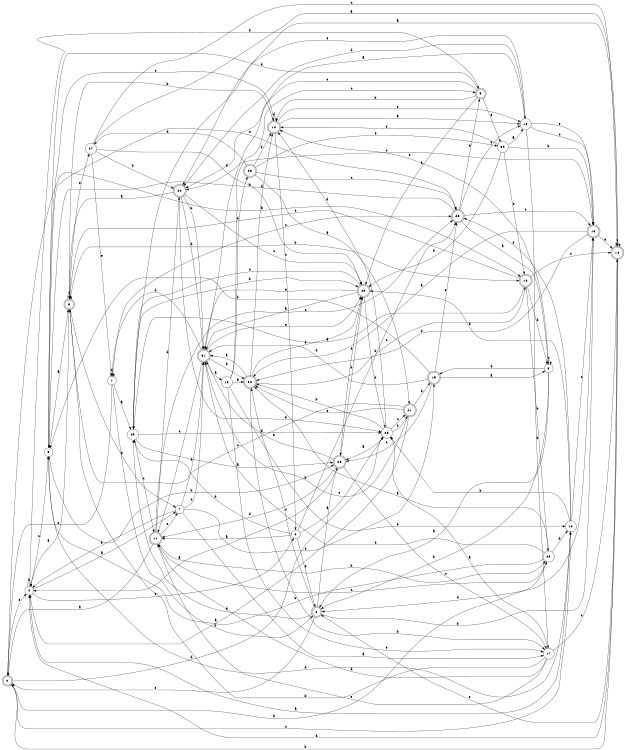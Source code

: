 digraph n27_8 {
__start0 [label="" shape="none"];

rankdir=LR;
size="8,5";

s0 [style="rounded,filled", color="black", fillcolor="white" shape="doublecircle", label="0"];
s1 [style="filled", color="black", fillcolor="white" shape="circle", label="1"];
s2 [style="rounded,filled", color="black", fillcolor="white" shape="doublecircle", label="2"];
s3 [style="filled", color="black", fillcolor="white" shape="circle", label="3"];
s4 [style="filled", color="black", fillcolor="white" shape="circle", label="4"];
s5 [style="filled", color="black", fillcolor="white" shape="circle", label="5"];
s6 [style="filled", color="black", fillcolor="white" shape="circle", label="6"];
s7 [style="filled", color="black", fillcolor="white" shape="circle", label="7"];
s8 [style="rounded,filled", color="black", fillcolor="white" shape="doublecircle", label="8"];
s9 [style="rounded,filled", color="black", fillcolor="white" shape="doublecircle", label="9"];
s10 [style="rounded,filled", color="black", fillcolor="white" shape="doublecircle", label="10"];
s11 [style="rounded,filled", color="black", fillcolor="white" shape="doublecircle", label="11"];
s12 [style="filled", color="black", fillcolor="white" shape="circle", label="12"];
s13 [style="rounded,filled", color="black", fillcolor="white" shape="doublecircle", label="13"];
s14 [style="rounded,filled", color="black", fillcolor="white" shape="doublecircle", label="14"];
s15 [style="filled", color="black", fillcolor="white" shape="circle", label="15"];
s16 [style="rounded,filled", color="black", fillcolor="white" shape="doublecircle", label="16"];
s17 [style="filled", color="black", fillcolor="white" shape="circle", label="17"];
s18 [style="filled", color="black", fillcolor="white" shape="circle", label="18"];
s19 [style="rounded,filled", color="black", fillcolor="white" shape="doublecircle", label="19"];
s20 [style="filled", color="black", fillcolor="white" shape="circle", label="20"];
s21 [style="rounded,filled", color="black", fillcolor="white" shape="doublecircle", label="21"];
s22 [style="rounded,filled", color="black", fillcolor="white" shape="doublecircle", label="22"];
s23 [style="rounded,filled", color="black", fillcolor="white" shape="doublecircle", label="23"];
s24 [style="rounded,filled", color="black", fillcolor="white" shape="doublecircle", label="24"];
s25 [style="filled", color="black", fillcolor="white" shape="circle", label="25"];
s26 [style="rounded,filled", color="black", fillcolor="white" shape="doublecircle", label="26"];
s27 [style="filled", color="black", fillcolor="white" shape="circle", label="27"];
s28 [style="rounded,filled", color="black", fillcolor="white" shape="doublecircle", label="28"];
s29 [style="filled", color="black", fillcolor="white" shape="circle", label="29"];
s30 [style="filled", color="black", fillcolor="white" shape="circle", label="30"];
s31 [style="rounded,filled", color="black", fillcolor="white" shape="doublecircle", label="31"];
s32 [style="rounded,filled", color="black", fillcolor="white" shape="doublecircle", label="32"];
s0 -> s16 [label="a"];
s0 -> s20 [label="b"];
s0 -> s12 [label="c"];
s0 -> s25 [label="d"];
s0 -> s4 [label="e"];
s1 -> s29 [label="a"];
s1 -> s2 [label="b"];
s1 -> s23 [label="c"];
s1 -> s1 [label="d"];
s1 -> s0 [label="e"];
s2 -> s26 [label="a"];
s2 -> s13 [label="b"];
s2 -> s32 [label="c"];
s2 -> s29 [label="d"];
s2 -> s0 [label="e"];
s3 -> s2 [label="a"];
s3 -> s2 [label="b"];
s3 -> s3 [label="c"];
s3 -> s19 [label="d"];
s3 -> s10 [label="e"];
s4 -> s7 [label="a"];
s4 -> s4 [label="b"];
s4 -> s5 [label="c"];
s4 -> s9 [label="d"];
s4 -> s6 [label="e"];
s5 -> s8 [label="a"];
s5 -> s26 [label="b"];
s5 -> s10 [label="c"];
s5 -> s12 [label="d"];
s5 -> s23 [label="e"];
s6 -> s11 [label="a"];
s6 -> s23 [label="b"];
s6 -> s25 [label="c"];
s6 -> s29 [label="d"];
s6 -> s2 [label="e"];
s7 -> s17 [label="a"];
s7 -> s4 [label="b"];
s7 -> s31 [label="c"];
s7 -> s31 [label="d"];
s7 -> s19 [label="e"];
s8 -> s4 [label="a"];
s8 -> s16 [label="b"];
s8 -> s8 [label="c"];
s8 -> s7 [label="d"];
s8 -> s27 [label="e"];
s9 -> s22 [label="a"];
s9 -> s10 [label="b"];
s9 -> s24 [label="c"];
s9 -> s5 [label="d"];
s9 -> s30 [label="e"];
s10 -> s18 [label="a"];
s10 -> s8 [label="b"];
s10 -> s6 [label="c"];
s10 -> s10 [label="d"];
s10 -> s18 [label="e"];
s11 -> s0 [label="a"];
s11 -> s20 [label="b"];
s11 -> s23 [label="c"];
s11 -> s24 [label="d"];
s11 -> s7 [label="e"];
s12 -> s4 [label="a"];
s12 -> s25 [label="b"];
s12 -> s13 [label="c"];
s12 -> s22 [label="d"];
s12 -> s23 [label="e"];
s13 -> s32 [label="a"];
s13 -> s32 [label="b"];
s13 -> s24 [label="c"];
s13 -> s2 [label="d"];
s13 -> s14 [label="e"];
s14 -> s24 [label="a"];
s14 -> s0 [label="b"];
s14 -> s14 [label="c"];
s14 -> s4 [label="d"];
s14 -> s2 [label="e"];
s15 -> s32 [label="a"];
s15 -> s12 [label="b"];
s15 -> s9 [label="c"];
s15 -> s28 [label="d"];
s15 -> s17 [label="e"];
s16 -> s29 [label="a"];
s16 -> s20 [label="b"];
s16 -> s14 [label="c"];
s16 -> s3 [label="d"];
s16 -> s8 [label="e"];
s17 -> s25 [label="a"];
s17 -> s8 [label="b"];
s17 -> s14 [label="c"];
s17 -> s11 [label="d"];
s17 -> s11 [label="e"];
s18 -> s31 [label="a"];
s18 -> s17 [label="b"];
s18 -> s13 [label="c"];
s18 -> s24 [label="d"];
s18 -> s13 [label="e"];
s19 -> s3 [label="a"];
s19 -> s5 [label="b"];
s19 -> s26 [label="c"];
s19 -> s31 [label="d"];
s19 -> s23 [label="e"];
s20 -> s32 [label="a"];
s20 -> s5 [label="b"];
s20 -> s11 [label="c"];
s20 -> s12 [label="d"];
s20 -> s31 [label="e"];
s21 -> s4 [label="a"];
s21 -> s31 [label="b"];
s21 -> s8 [label="c"];
s21 -> s19 [label="d"];
s21 -> s32 [label="e"];
s22 -> s31 [label="a"];
s22 -> s25 [label="b"];
s22 -> s29 [label="c"];
s22 -> s26 [label="d"];
s22 -> s31 [label="e"];
s23 -> s3 [label="a"];
s23 -> s5 [label="b"];
s23 -> s13 [label="c"];
s23 -> s9 [label="d"];
s23 -> s18 [label="e"];
s24 -> s8 [label="a"];
s24 -> s31 [label="b"];
s24 -> s22 [label="c"];
s24 -> s31 [label="d"];
s24 -> s25 [label="e"];
s25 -> s26 [label="a"];
s25 -> s32 [label="b"];
s25 -> s21 [label="c"];
s25 -> s10 [label="d"];
s25 -> s21 [label="e"];
s26 -> s4 [label="a"];
s26 -> s22 [label="b"];
s26 -> s17 [label="c"];
s26 -> s11 [label="d"];
s26 -> s31 [label="e"];
s27 -> s14 [label="a"];
s27 -> s24 [label="b"];
s27 -> s14 [label="c"];
s27 -> s22 [label="d"];
s27 -> s1 [label="e"];
s28 -> s21 [label="a"];
s28 -> s10 [label="b"];
s28 -> s23 [label="c"];
s28 -> s27 [label="d"];
s28 -> s30 [label="e"];
s29 -> s26 [label="a"];
s29 -> s22 [label="b"];
s29 -> s11 [label="c"];
s29 -> s25 [label="d"];
s29 -> s18 [label="e"];
s30 -> s18 [label="a"];
s30 -> s13 [label="b"];
s30 -> s16 [label="c"];
s30 -> s22 [label="d"];
s30 -> s10 [label="e"];
s31 -> s15 [label="a"];
s31 -> s32 [label="b"];
s31 -> s11 [label="c"];
s31 -> s1 [label="d"];
s31 -> s22 [label="e"];
s32 -> s31 [label="a"];
s32 -> s17 [label="b"];
s32 -> s16 [label="c"];
s32 -> s10 [label="d"];
s32 -> s22 [label="e"];

}